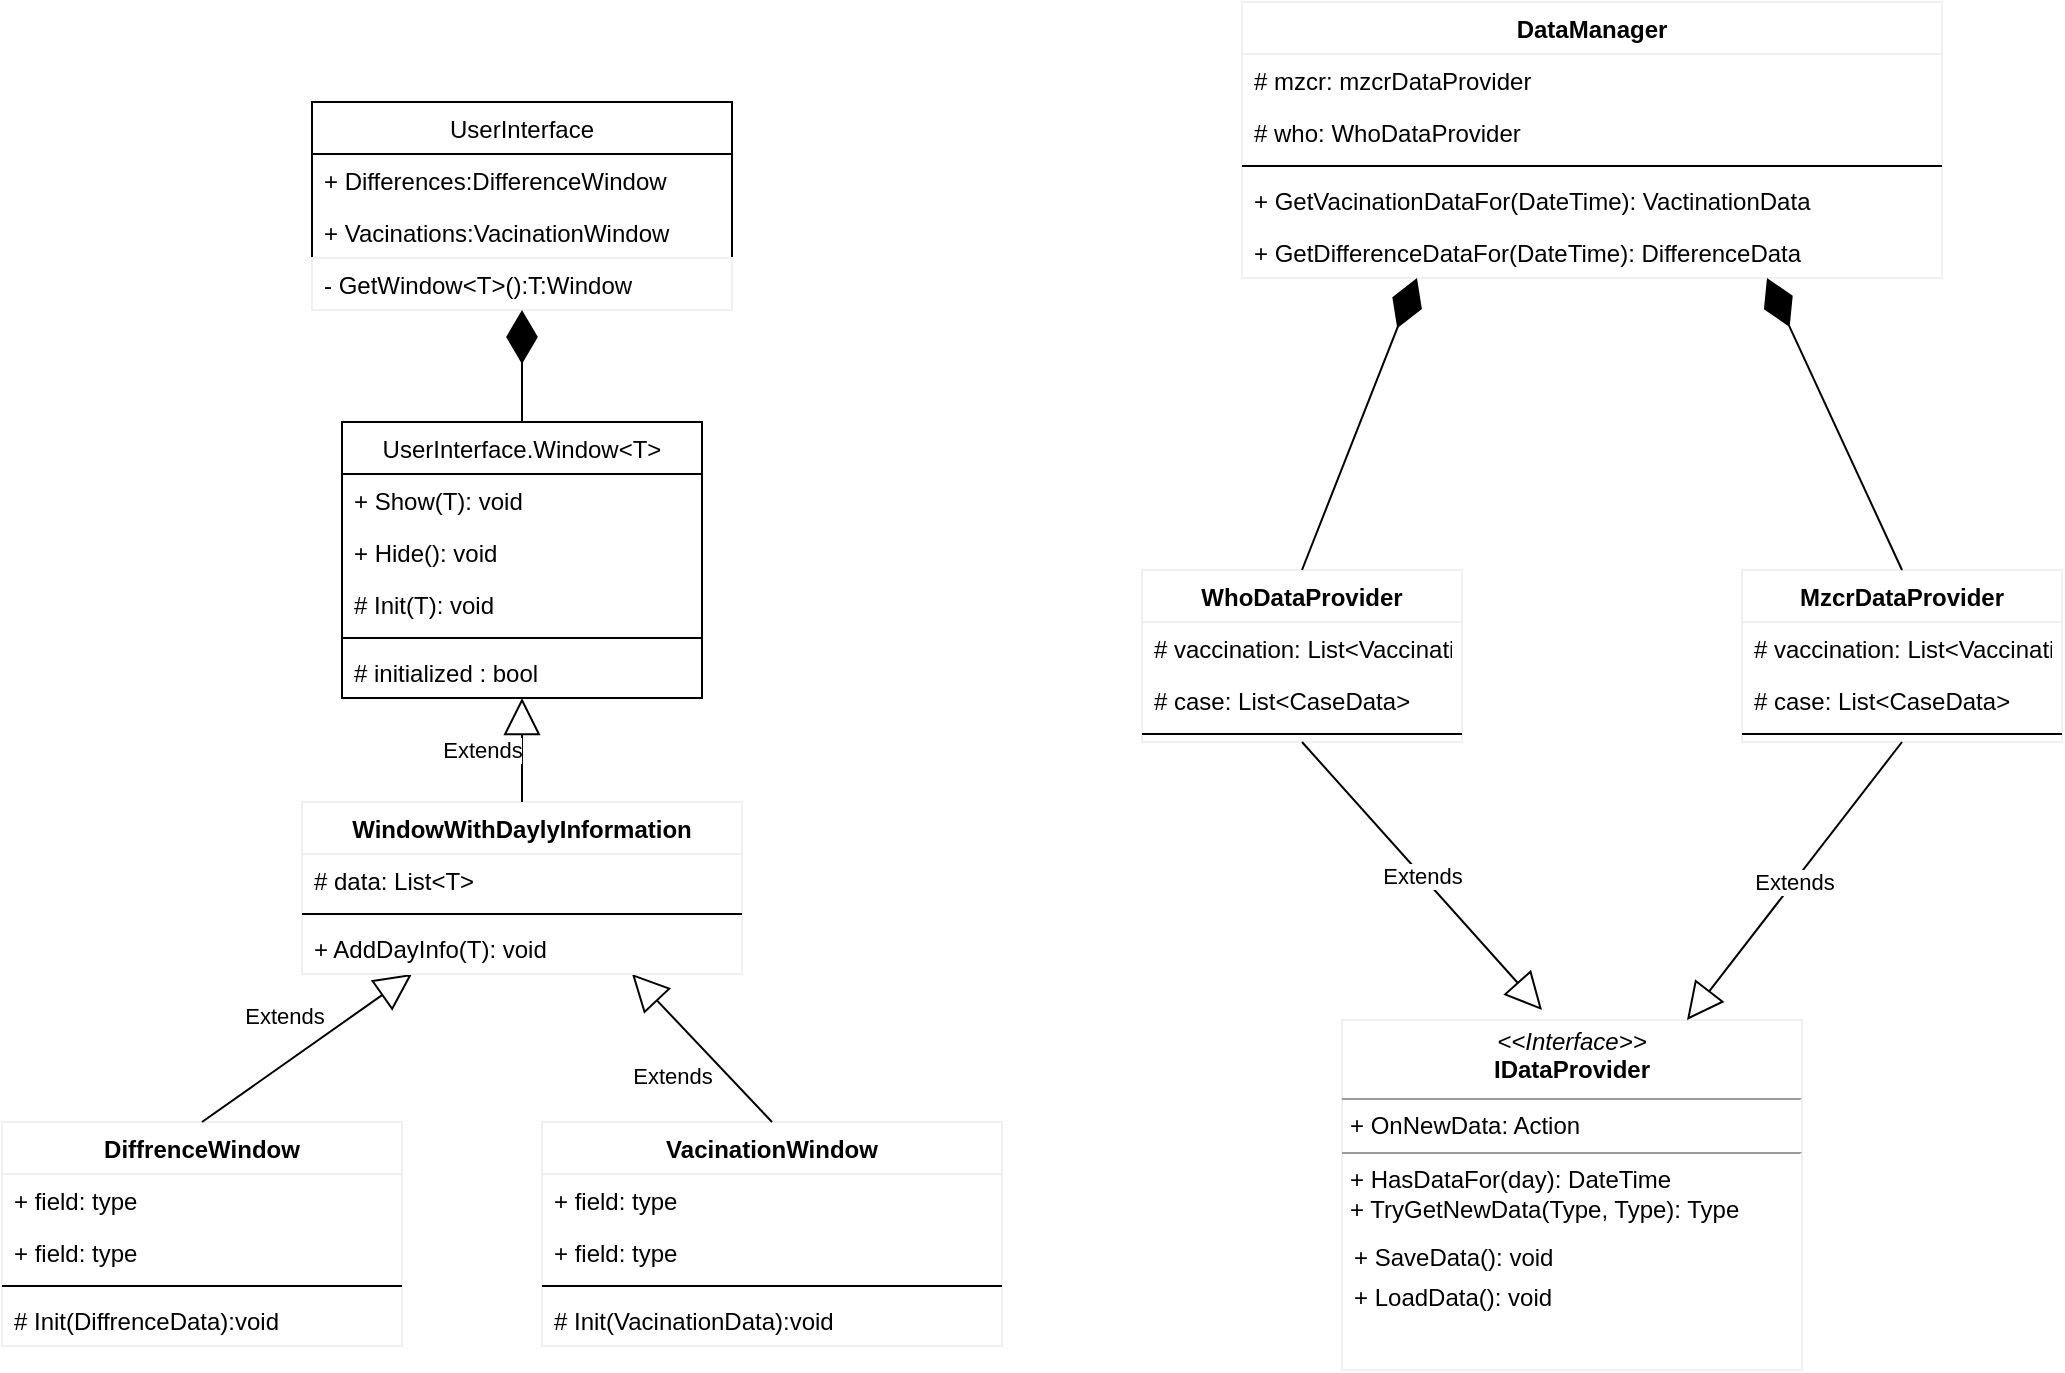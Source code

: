 <mxfile version="14.5.6" type="device"><diagram id="C5RBs43oDa-KdzZeNtuy" name="Page-1"><mxGraphModel dx="2247" dy="1910" grid="1" gridSize="10" guides="1" tooltips="1" connect="1" arrows="1" fold="1" page="1" pageScale="1" pageWidth="827" pageHeight="1169" math="0" shadow="0"><root><mxCell id="WIyWlLk6GJQsqaUBKTNV-0"/><mxCell id="WIyWlLk6GJQsqaUBKTNV-1" parent="WIyWlLk6GJQsqaUBKTNV-0"/><mxCell id="M5xi7VUaWD61wpWOeRmS-0" value="UserInterface" style="swimlane;fontStyle=0;childLayout=stackLayout;horizontal=1;startSize=26;fillColor=none;horizontalStack=0;resizeParent=1;resizeParentMax=0;resizeLast=0;collapsible=1;marginBottom=0;" vertex="1" parent="WIyWlLk6GJQsqaUBKTNV-1"><mxGeometry x="-665" y="110" width="210" height="104" as="geometry"/></mxCell><mxCell id="M5xi7VUaWD61wpWOeRmS-1" value="+ Differences:DifferenceWindow" style="text;strokeColor=none;fillColor=none;align=left;verticalAlign=top;spacingLeft=4;spacingRight=4;overflow=hidden;rotatable=0;points=[[0,0.5],[1,0.5]];portConstraint=eastwest;" vertex="1" parent="M5xi7VUaWD61wpWOeRmS-0"><mxGeometry y="26" width="210" height="26" as="geometry"/></mxCell><mxCell id="M5xi7VUaWD61wpWOeRmS-2" value="+ Vacinations:VacinationWindow" style="text;fillColor=none;align=left;verticalAlign=top;spacingLeft=4;spacingRight=4;overflow=hidden;rotatable=0;points=[[0,0.5],[1,0.5]];portConstraint=eastwest;" vertex="1" parent="M5xi7VUaWD61wpWOeRmS-0"><mxGeometry y="52" width="210" height="26" as="geometry"/></mxCell><mxCell id="M5xi7VUaWD61wpWOeRmS-3" value="- GetWindow&lt;T&gt;():T:Window" style="text;fillColor=none;align=left;verticalAlign=top;spacingLeft=4;spacingRight=4;overflow=hidden;rotatable=0;points=[[0,0.5],[1,0.5]];portConstraint=eastwest;strokeColor=#f0f0f0;" vertex="1" parent="M5xi7VUaWD61wpWOeRmS-0"><mxGeometry y="78" width="210" height="26" as="geometry"/></mxCell><mxCell id="M5xi7VUaWD61wpWOeRmS-6" value="UserInterface.Window&lt;T&gt;" style="swimlane;fontStyle=0;childLayout=stackLayout;horizontal=1;startSize=26;fillColor=none;horizontalStack=0;resizeParent=1;resizeParentMax=0;resizeLast=0;collapsible=1;marginBottom=0;" vertex="1" parent="WIyWlLk6GJQsqaUBKTNV-1"><mxGeometry x="-650" y="270" width="180" height="138" as="geometry"/></mxCell><mxCell id="M5xi7VUaWD61wpWOeRmS-7" value="+ Show(T): void" style="text;strokeColor=none;fillColor=none;align=left;verticalAlign=top;spacingLeft=4;spacingRight=4;overflow=hidden;rotatable=0;points=[[0,0.5],[1,0.5]];portConstraint=eastwest;" vertex="1" parent="M5xi7VUaWD61wpWOeRmS-6"><mxGeometry y="26" width="180" height="26" as="geometry"/></mxCell><mxCell id="M5xi7VUaWD61wpWOeRmS-8" value="+ Hide(): void" style="text;strokeColor=none;fillColor=none;align=left;verticalAlign=top;spacingLeft=4;spacingRight=4;overflow=hidden;rotatable=0;points=[[0,0.5],[1,0.5]];portConstraint=eastwest;" vertex="1" parent="M5xi7VUaWD61wpWOeRmS-6"><mxGeometry y="52" width="180" height="26" as="geometry"/></mxCell><mxCell id="M5xi7VUaWD61wpWOeRmS-9" value="# Init(T): void" style="text;strokeColor=none;fillColor=none;align=left;verticalAlign=top;spacingLeft=4;spacingRight=4;overflow=hidden;rotatable=0;points=[[0,0.5],[1,0.5]];portConstraint=eastwest;" vertex="1" parent="M5xi7VUaWD61wpWOeRmS-6"><mxGeometry y="78" width="180" height="26" as="geometry"/></mxCell><mxCell id="M5xi7VUaWD61wpWOeRmS-29" value="" style="line;strokeWidth=1;fillColor=none;align=left;verticalAlign=middle;spacingTop=-1;spacingLeft=3;spacingRight=3;rotatable=0;labelPosition=right;points=[];portConstraint=eastwest;" vertex="1" parent="M5xi7VUaWD61wpWOeRmS-6"><mxGeometry y="104" width="180" height="8" as="geometry"/></mxCell><mxCell id="M5xi7VUaWD61wpWOeRmS-30" value="# initialized : bool" style="text;strokeColor=none;fillColor=none;align=left;verticalAlign=top;spacingLeft=4;spacingRight=4;overflow=hidden;rotatable=0;points=[[0,0.5],[1,0.5]];portConstraint=eastwest;" vertex="1" parent="M5xi7VUaWD61wpWOeRmS-6"><mxGeometry y="112" width="180" height="26" as="geometry"/></mxCell><mxCell id="M5xi7VUaWD61wpWOeRmS-10" value="DiffrenceWindow" style="swimlane;fontStyle=1;align=center;verticalAlign=top;childLayout=stackLayout;horizontal=1;startSize=26;horizontalStack=0;resizeParent=1;resizeParentMax=0;resizeLast=0;collapsible=1;marginBottom=0;strokeColor=#f0f0f0;" vertex="1" parent="WIyWlLk6GJQsqaUBKTNV-1"><mxGeometry x="-820" y="620" width="200" height="112" as="geometry"/></mxCell><mxCell id="M5xi7VUaWD61wpWOeRmS-11" value="+ field: type" style="text;strokeColor=none;fillColor=none;align=left;verticalAlign=top;spacingLeft=4;spacingRight=4;overflow=hidden;rotatable=0;points=[[0,0.5],[1,0.5]];portConstraint=eastwest;" vertex="1" parent="M5xi7VUaWD61wpWOeRmS-10"><mxGeometry y="26" width="200" height="26" as="geometry"/></mxCell><mxCell id="M5xi7VUaWD61wpWOeRmS-14" value="+ field: type" style="text;strokeColor=none;fillColor=none;align=left;verticalAlign=top;spacingLeft=4;spacingRight=4;overflow=hidden;rotatable=0;points=[[0,0.5],[1,0.5]];portConstraint=eastwest;" vertex="1" parent="M5xi7VUaWD61wpWOeRmS-10"><mxGeometry y="52" width="200" height="26" as="geometry"/></mxCell><mxCell id="M5xi7VUaWD61wpWOeRmS-12" value="" style="line;strokeWidth=1;fillColor=none;align=left;verticalAlign=middle;spacingTop=-1;spacingLeft=3;spacingRight=3;rotatable=0;labelPosition=right;points=[];portConstraint=eastwest;" vertex="1" parent="M5xi7VUaWD61wpWOeRmS-10"><mxGeometry y="78" width="200" height="8" as="geometry"/></mxCell><mxCell id="M5xi7VUaWD61wpWOeRmS-13" value="# Init(DiffrenceData):void" style="text;strokeColor=none;fillColor=none;align=left;verticalAlign=top;spacingLeft=4;spacingRight=4;overflow=hidden;rotatable=0;points=[[0,0.5],[1,0.5]];portConstraint=eastwest;" vertex="1" parent="M5xi7VUaWD61wpWOeRmS-10"><mxGeometry y="86" width="200" height="26" as="geometry"/></mxCell><mxCell id="M5xi7VUaWD61wpWOeRmS-15" value="Extends" style="endArrow=block;endSize=16;endFill=0;html=1;exitX=0.5;exitY=0;exitDx=0;exitDy=0;entryX=0.25;entryY=1;entryDx=0;entryDy=0;" edge="1" parent="WIyWlLk6GJQsqaUBKTNV-1" source="M5xi7VUaWD61wpWOeRmS-10" target="M5xi7VUaWD61wpWOeRmS-24"><mxGeometry y="20" width="160" relative="1" as="geometry"><mxPoint x="-660" y="350" as="sourcePoint"/><mxPoint x="-650" y="170" as="targetPoint"/><mxPoint as="offset"/></mxGeometry></mxCell><mxCell id="M5xi7VUaWD61wpWOeRmS-17" value="VacinationWindow" style="swimlane;fontStyle=1;align=center;verticalAlign=top;childLayout=stackLayout;horizontal=1;startSize=26;horizontalStack=0;resizeParent=1;resizeParentMax=0;resizeLast=0;collapsible=1;marginBottom=0;strokeColor=#f0f0f0;" vertex="1" parent="WIyWlLk6GJQsqaUBKTNV-1"><mxGeometry x="-550" y="620" width="230" height="112" as="geometry"/></mxCell><mxCell id="M5xi7VUaWD61wpWOeRmS-18" value="+ field: type" style="text;strokeColor=none;fillColor=none;align=left;verticalAlign=top;spacingLeft=4;spacingRight=4;overflow=hidden;rotatable=0;points=[[0,0.5],[1,0.5]];portConstraint=eastwest;" vertex="1" parent="M5xi7VUaWD61wpWOeRmS-17"><mxGeometry y="26" width="230" height="26" as="geometry"/></mxCell><mxCell id="M5xi7VUaWD61wpWOeRmS-19" value="+ field: type" style="text;strokeColor=none;fillColor=none;align=left;verticalAlign=top;spacingLeft=4;spacingRight=4;overflow=hidden;rotatable=0;points=[[0,0.5],[1,0.5]];portConstraint=eastwest;" vertex="1" parent="M5xi7VUaWD61wpWOeRmS-17"><mxGeometry y="52" width="230" height="26" as="geometry"/></mxCell><mxCell id="M5xi7VUaWD61wpWOeRmS-20" value="" style="line;strokeWidth=1;fillColor=none;align=left;verticalAlign=middle;spacingTop=-1;spacingLeft=3;spacingRight=3;rotatable=0;labelPosition=right;points=[];portConstraint=eastwest;" vertex="1" parent="M5xi7VUaWD61wpWOeRmS-17"><mxGeometry y="78" width="230" height="8" as="geometry"/></mxCell><mxCell id="M5xi7VUaWD61wpWOeRmS-21" value="# Init(VacinationData):void" style="text;strokeColor=none;fillColor=none;align=left;verticalAlign=top;spacingLeft=4;spacingRight=4;overflow=hidden;rotatable=0;points=[[0,0.5],[1,0.5]];portConstraint=eastwest;" vertex="1" parent="M5xi7VUaWD61wpWOeRmS-17"><mxGeometry y="86" width="230" height="26" as="geometry"/></mxCell><mxCell id="M5xi7VUaWD61wpWOeRmS-22" value="Extends" style="endArrow=block;endSize=16;endFill=0;html=1;exitX=0.5;exitY=0;exitDx=0;exitDy=0;entryX=0.75;entryY=1;entryDx=0;entryDy=0;" edge="1" parent="WIyWlLk6GJQsqaUBKTNV-1" source="M5xi7VUaWD61wpWOeRmS-17" target="M5xi7VUaWD61wpWOeRmS-24"><mxGeometry y="20" width="160" relative="1" as="geometry"><mxPoint x="-440" y="344" as="sourcePoint"/><mxPoint x="-396.94" y="140.002" as="targetPoint"/><mxPoint as="offset"/></mxGeometry></mxCell><mxCell id="M5xi7VUaWD61wpWOeRmS-24" value="WindowWithDaylyInformation" style="swimlane;fontStyle=1;align=center;verticalAlign=top;childLayout=stackLayout;horizontal=1;startSize=26;horizontalStack=0;resizeParent=1;resizeParentMax=0;resizeLast=0;collapsible=1;marginBottom=0;strokeColor=#f0f0f0;" vertex="1" parent="WIyWlLk6GJQsqaUBKTNV-1"><mxGeometry x="-670" y="460" width="220" height="86" as="geometry"/></mxCell><mxCell id="M5xi7VUaWD61wpWOeRmS-25" value="# data: List&lt;T&gt;" style="text;strokeColor=none;fillColor=none;align=left;verticalAlign=top;spacingLeft=4;spacingRight=4;overflow=hidden;rotatable=0;points=[[0,0.5],[1,0.5]];portConstraint=eastwest;" vertex="1" parent="M5xi7VUaWD61wpWOeRmS-24"><mxGeometry y="26" width="220" height="26" as="geometry"/></mxCell><mxCell id="M5xi7VUaWD61wpWOeRmS-26" value="" style="line;strokeWidth=1;fillColor=none;align=left;verticalAlign=middle;spacingTop=-1;spacingLeft=3;spacingRight=3;rotatable=0;labelPosition=right;points=[];portConstraint=eastwest;" vertex="1" parent="M5xi7VUaWD61wpWOeRmS-24"><mxGeometry y="52" width="220" height="8" as="geometry"/></mxCell><mxCell id="M5xi7VUaWD61wpWOeRmS-27" value="+ AddDayInfo(T): void" style="text;strokeColor=none;fillColor=none;align=left;verticalAlign=top;spacingLeft=4;spacingRight=4;overflow=hidden;rotatable=0;points=[[0,0.5],[1,0.5]];portConstraint=eastwest;" vertex="1" parent="M5xi7VUaWD61wpWOeRmS-24"><mxGeometry y="60" width="220" height="26" as="geometry"/></mxCell><mxCell id="M5xi7VUaWD61wpWOeRmS-28" value="Extends" style="endArrow=block;endSize=16;endFill=0;html=1;exitX=0.5;exitY=0;exitDx=0;exitDy=0;entryX=0.5;entryY=1;entryDx=0;entryDy=0;" edge="1" parent="WIyWlLk6GJQsqaUBKTNV-1" source="M5xi7VUaWD61wpWOeRmS-24" target="M5xi7VUaWD61wpWOeRmS-6"><mxGeometry y="20" width="160" relative="1" as="geometry"><mxPoint x="-600" y="676" as="sourcePoint"/><mxPoint x="-460" y="610" as="targetPoint"/><mxPoint as="offset"/></mxGeometry></mxCell><mxCell id="M5xi7VUaWD61wpWOeRmS-33" value="" style="endArrow=diamondThin;endFill=1;endSize=24;html=1;exitX=0.5;exitY=0;exitDx=0;exitDy=0;entryX=0.5;entryY=1;entryDx=0;entryDy=0;" edge="1" parent="WIyWlLk6GJQsqaUBKTNV-1" source="M5xi7VUaWD61wpWOeRmS-6" target="M5xi7VUaWD61wpWOeRmS-0"><mxGeometry width="160" relative="1" as="geometry"><mxPoint x="-390" y="380" as="sourcePoint"/><mxPoint x="-230" y="380" as="targetPoint"/></mxGeometry></mxCell><mxCell id="M5xi7VUaWD61wpWOeRmS-40" value="&lt;p style=&quot;margin: 0px ; margin-top: 4px ; text-align: center&quot;&gt;&lt;i&gt;&amp;lt;&amp;lt;Interface&amp;gt;&amp;gt;&lt;/i&gt;&lt;br&gt;&lt;b&gt;IDataProvider&lt;/b&gt;&lt;/p&gt;&lt;hr size=&quot;1&quot;&gt;&lt;p style=&quot;margin: 0px ; margin-left: 4px&quot;&gt;+ OnNewData: Action&lt;br&gt;&lt;/p&gt;&lt;hr size=&quot;1&quot;&gt;&lt;p style=&quot;margin: 0px ; margin-left: 4px&quot;&gt;+ HasDataFor(day): DateTime&lt;br&gt;&lt;/p&gt;&lt;p style=&quot;margin: 0px ; margin-left: 4px&quot;&gt;+ TryGetNewData(Type, Type): Type&lt;/p&gt;" style="verticalAlign=top;align=left;overflow=fill;fontSize=12;fontFamily=Helvetica;html=1;strokeColor=#f0f0f0;" vertex="1" parent="WIyWlLk6GJQsqaUBKTNV-1"><mxGeometry x="-150" y="569" width="230" height="175" as="geometry"/></mxCell><mxCell id="M5xi7VUaWD61wpWOeRmS-41" value="DataManager" style="swimlane;fontStyle=1;align=center;verticalAlign=top;childLayout=stackLayout;horizontal=1;startSize=26;horizontalStack=0;resizeParent=1;resizeParentMax=0;resizeLast=0;collapsible=1;marginBottom=0;strokeColor=#f0f0f0;" vertex="1" parent="WIyWlLk6GJQsqaUBKTNV-1"><mxGeometry x="-200" y="60" width="350" height="138" as="geometry"/></mxCell><mxCell id="M5xi7VUaWD61wpWOeRmS-53" value="# mzcr: mzcrDataProvider" style="text;strokeColor=none;fillColor=none;align=left;verticalAlign=top;spacingLeft=4;spacingRight=4;overflow=hidden;rotatable=0;points=[[0,0.5],[1,0.5]];portConstraint=eastwest;" vertex="1" parent="M5xi7VUaWD61wpWOeRmS-41"><mxGeometry y="26" width="350" height="26" as="geometry"/></mxCell><mxCell id="M5xi7VUaWD61wpWOeRmS-42" value="# who: WhoDataProvider" style="text;strokeColor=none;fillColor=none;align=left;verticalAlign=top;spacingLeft=4;spacingRight=4;overflow=hidden;rotatable=0;points=[[0,0.5],[1,0.5]];portConstraint=eastwest;" vertex="1" parent="M5xi7VUaWD61wpWOeRmS-41"><mxGeometry y="52" width="350" height="26" as="geometry"/></mxCell><mxCell id="M5xi7VUaWD61wpWOeRmS-43" value="" style="line;strokeWidth=1;fillColor=none;align=left;verticalAlign=middle;spacingTop=-1;spacingLeft=3;spacingRight=3;rotatable=0;labelPosition=right;points=[];portConstraint=eastwest;" vertex="1" parent="M5xi7VUaWD61wpWOeRmS-41"><mxGeometry y="78" width="350" height="8" as="geometry"/></mxCell><mxCell id="M5xi7VUaWD61wpWOeRmS-45" value="+ GetVacinationDataFor(DateTime): VactinationData" style="text;strokeColor=none;fillColor=none;align=left;verticalAlign=top;spacingLeft=4;spacingRight=4;overflow=hidden;rotatable=0;points=[[0,0.5],[1,0.5]];portConstraint=eastwest;" vertex="1" parent="M5xi7VUaWD61wpWOeRmS-41"><mxGeometry y="86" width="350" height="26" as="geometry"/></mxCell><mxCell id="M5xi7VUaWD61wpWOeRmS-44" value="+ GetDifferenceDataFor(DateTime): DifferenceData" style="text;strokeColor=none;fillColor=none;align=left;verticalAlign=top;spacingLeft=4;spacingRight=4;overflow=hidden;rotatable=0;points=[[0,0.5],[1,0.5]];portConstraint=eastwest;" vertex="1" parent="M5xi7VUaWD61wpWOeRmS-41"><mxGeometry y="112" width="350" height="26" as="geometry"/></mxCell><mxCell id="M5xi7VUaWD61wpWOeRmS-46" value="WhoDataProvider" style="swimlane;fontStyle=1;align=center;verticalAlign=top;childLayout=stackLayout;horizontal=1;startSize=26;horizontalStack=0;resizeParent=1;resizeParentMax=0;resizeLast=0;collapsible=1;marginBottom=0;strokeColor=#f0f0f0;" vertex="1" parent="WIyWlLk6GJQsqaUBKTNV-1"><mxGeometry x="-250" y="344" width="160" height="86" as="geometry"/></mxCell><mxCell id="M5xi7VUaWD61wpWOeRmS-47" value="# vaccination: List&lt;VaccinationData&gt;" style="text;strokeColor=none;fillColor=none;align=left;verticalAlign=top;spacingLeft=4;spacingRight=4;overflow=hidden;rotatable=0;points=[[0,0.5],[1,0.5]];portConstraint=eastwest;" vertex="1" parent="M5xi7VUaWD61wpWOeRmS-46"><mxGeometry y="26" width="160" height="26" as="geometry"/></mxCell><mxCell id="M5xi7VUaWD61wpWOeRmS-54" value="# case: List&lt;CaseData&gt;" style="text;strokeColor=none;fillColor=none;align=left;verticalAlign=top;spacingLeft=4;spacingRight=4;overflow=hidden;rotatable=0;points=[[0,0.5],[1,0.5]];portConstraint=eastwest;" vertex="1" parent="M5xi7VUaWD61wpWOeRmS-46"><mxGeometry y="52" width="160" height="26" as="geometry"/></mxCell><mxCell id="M5xi7VUaWD61wpWOeRmS-48" value="" style="line;strokeWidth=1;fillColor=none;align=left;verticalAlign=middle;spacingTop=-1;spacingLeft=3;spacingRight=3;rotatable=0;labelPosition=right;points=[];portConstraint=eastwest;" vertex="1" parent="M5xi7VUaWD61wpWOeRmS-46"><mxGeometry y="78" width="160" height="8" as="geometry"/></mxCell><mxCell id="M5xi7VUaWD61wpWOeRmS-52" value="Extends" style="endArrow=block;endSize=16;endFill=0;html=1;exitX=0.5;exitY=1;exitDx=0;exitDy=0;" edge="1" parent="WIyWlLk6GJQsqaUBKTNV-1" source="M5xi7VUaWD61wpWOeRmS-46"><mxGeometry width="160" relative="1" as="geometry"><mxPoint x="40" y="474" as="sourcePoint"/><mxPoint x="-50" y="564" as="targetPoint"/></mxGeometry></mxCell><mxCell id="M5xi7VUaWD61wpWOeRmS-50" value="+ SaveData(): void" style="text;strokeColor=none;fillColor=none;align=left;verticalAlign=top;spacingLeft=4;spacingRight=4;overflow=hidden;rotatable=0;points=[[0,0.5],[1,0.5]];portConstraint=eastwest;" vertex="1" parent="WIyWlLk6GJQsqaUBKTNV-1"><mxGeometry x="-150" y="674" width="160" height="26" as="geometry"/></mxCell><mxCell id="M5xi7VUaWD61wpWOeRmS-49" value="+ LoadData(): void" style="text;strokeColor=none;fillColor=none;align=left;verticalAlign=top;spacingLeft=4;spacingRight=4;overflow=hidden;rotatable=0;points=[[0,0.5],[1,0.5]];portConstraint=eastwest;" vertex="1" parent="WIyWlLk6GJQsqaUBKTNV-1"><mxGeometry x="-150" y="694" width="160" height="26" as="geometry"/></mxCell><mxCell id="M5xi7VUaWD61wpWOeRmS-55" value="MzcrDataProvider" style="swimlane;fontStyle=1;align=center;verticalAlign=top;childLayout=stackLayout;horizontal=1;startSize=26;horizontalStack=0;resizeParent=1;resizeParentMax=0;resizeLast=0;collapsible=1;marginBottom=0;strokeColor=#f0f0f0;" vertex="1" parent="WIyWlLk6GJQsqaUBKTNV-1"><mxGeometry x="50" y="344" width="160" height="86" as="geometry"/></mxCell><mxCell id="M5xi7VUaWD61wpWOeRmS-56" value="# vaccination: List&lt;VaccinationData&gt;" style="text;strokeColor=none;fillColor=none;align=left;verticalAlign=top;spacingLeft=4;spacingRight=4;overflow=hidden;rotatable=0;points=[[0,0.5],[1,0.5]];portConstraint=eastwest;" vertex="1" parent="M5xi7VUaWD61wpWOeRmS-55"><mxGeometry y="26" width="160" height="26" as="geometry"/></mxCell><mxCell id="M5xi7VUaWD61wpWOeRmS-57" value="# case: List&lt;CaseData&gt;" style="text;strokeColor=none;fillColor=none;align=left;verticalAlign=top;spacingLeft=4;spacingRight=4;overflow=hidden;rotatable=0;points=[[0,0.5],[1,0.5]];portConstraint=eastwest;" vertex="1" parent="M5xi7VUaWD61wpWOeRmS-55"><mxGeometry y="52" width="160" height="26" as="geometry"/></mxCell><mxCell id="M5xi7VUaWD61wpWOeRmS-58" value="" style="line;strokeWidth=1;fillColor=none;align=left;verticalAlign=middle;spacingTop=-1;spacingLeft=3;spacingRight=3;rotatable=0;labelPosition=right;points=[];portConstraint=eastwest;" vertex="1" parent="M5xi7VUaWD61wpWOeRmS-55"><mxGeometry y="78" width="160" height="8" as="geometry"/></mxCell><mxCell id="M5xi7VUaWD61wpWOeRmS-59" value="Extends" style="endArrow=block;endSize=16;endFill=0;html=1;exitX=0.5;exitY=1;exitDx=0;exitDy=0;entryX=0.75;entryY=0;entryDx=0;entryDy=0;" edge="1" parent="WIyWlLk6GJQsqaUBKTNV-1" source="M5xi7VUaWD61wpWOeRmS-55" target="M5xi7VUaWD61wpWOeRmS-40"><mxGeometry width="160" relative="1" as="geometry"><mxPoint x="250" y="479" as="sourcePoint"/><mxPoint x="160" y="569" as="targetPoint"/></mxGeometry></mxCell><mxCell id="M5xi7VUaWD61wpWOeRmS-60" value="" style="endArrow=diamondThin;endFill=1;endSize=24;html=1;entryX=0.25;entryY=1;entryDx=0;entryDy=0;exitX=0.5;exitY=0;exitDx=0;exitDy=0;" edge="1" parent="WIyWlLk6GJQsqaUBKTNV-1" source="M5xi7VUaWD61wpWOeRmS-46" target="M5xi7VUaWD61wpWOeRmS-41"><mxGeometry width="160" relative="1" as="geometry"><mxPoint x="-450" y="654" as="sourcePoint"/><mxPoint x="-290" y="654" as="targetPoint"/></mxGeometry></mxCell><mxCell id="M5xi7VUaWD61wpWOeRmS-61" value="" style="endArrow=diamondThin;endFill=1;endSize=24;html=1;entryX=0.75;entryY=1;entryDx=0;entryDy=0;exitX=0.5;exitY=0;exitDx=0;exitDy=0;" edge="1" parent="WIyWlLk6GJQsqaUBKTNV-1" source="M5xi7VUaWD61wpWOeRmS-55" target="M5xi7VUaWD61wpWOeRmS-41"><mxGeometry width="160" relative="1" as="geometry"><mxPoint x="-450" y="654" as="sourcePoint"/><mxPoint x="-290" y="654" as="targetPoint"/></mxGeometry></mxCell></root></mxGraphModel></diagram></mxfile>